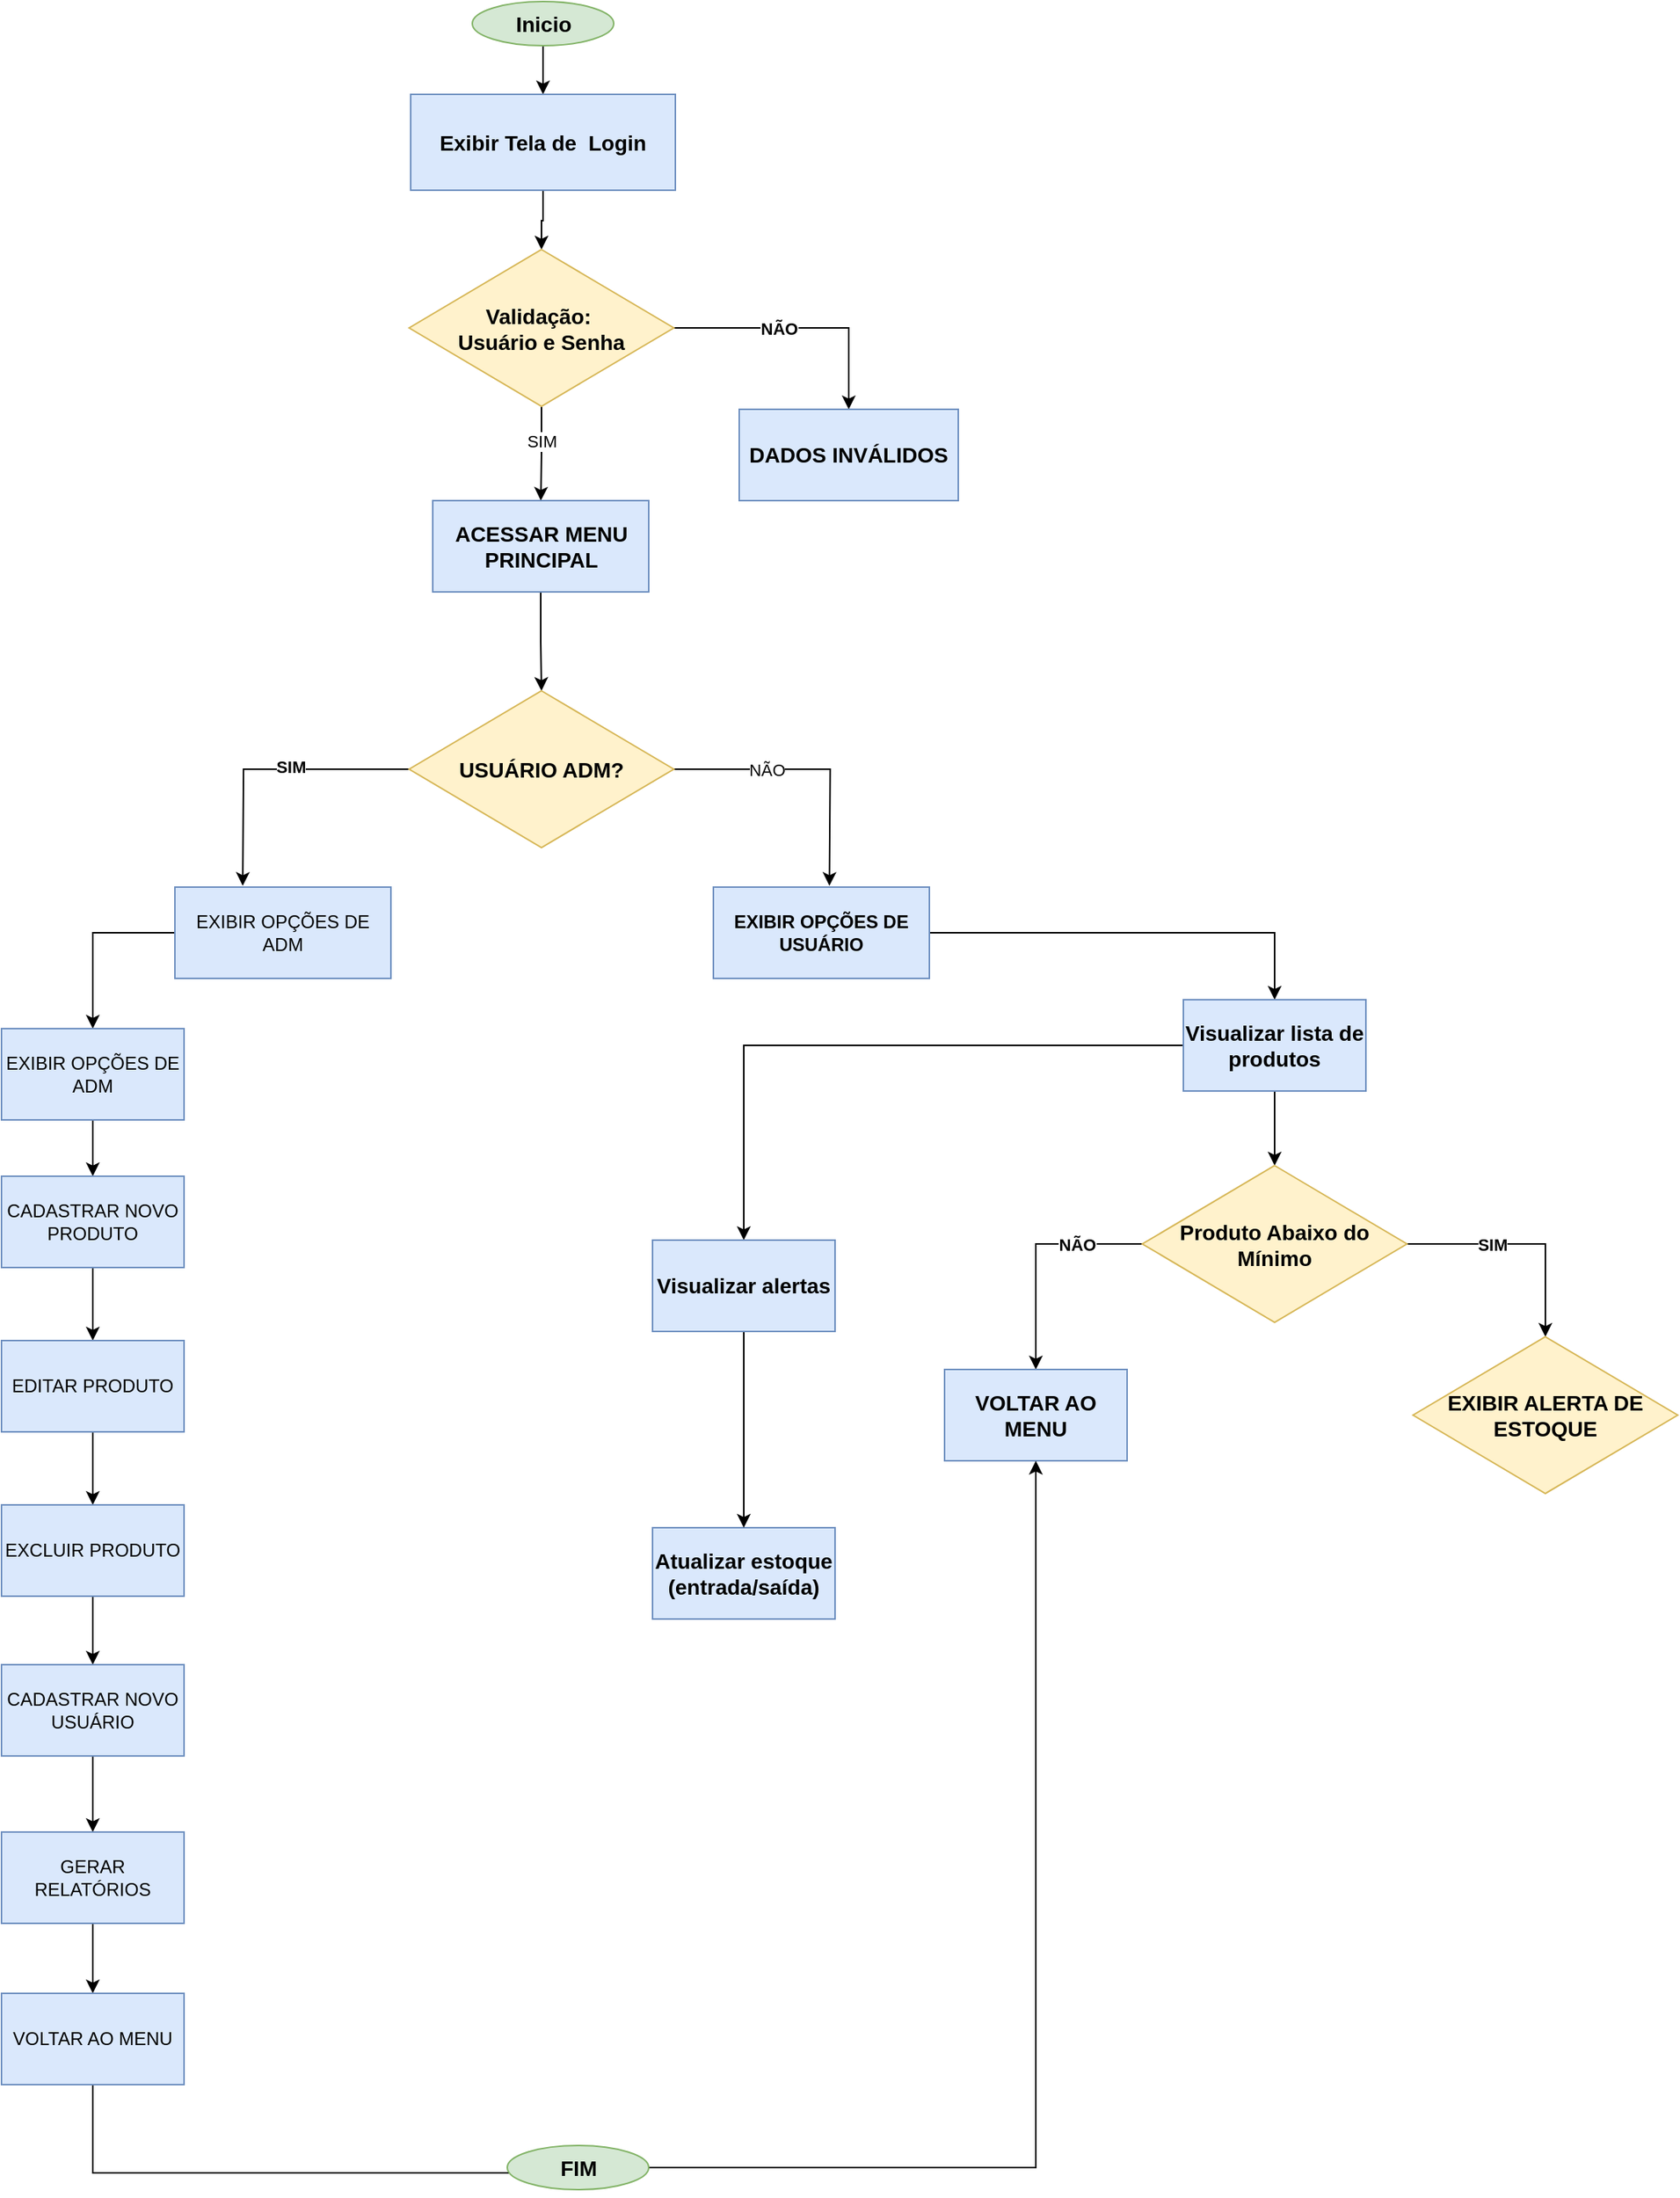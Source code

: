 <mxfile version="26.0.14">
  <diagram name="Página-1" id="PZwqItCNBCs2-q-d-Wxz">
    <mxGraphModel dx="2885" dy="7040" grid="0" gridSize="10" guides="1" tooltips="1" connect="1" arrows="1" fold="1" page="0" pageScale="1" pageWidth="827" pageHeight="1169" math="0" shadow="0">
      <root>
        <mxCell id="0" />
        <mxCell id="1" parent="0" />
        <mxCell id="IYxAAm35-wd3YM_bAZ6O-12" style="edgeStyle=orthogonalEdgeStyle;rounded=0;orthogonalLoop=1;jettySize=auto;html=1;entryX=0.5;entryY=0;entryDx=0;entryDy=0;" edge="1" parent="1" source="IYxAAm35-wd3YM_bAZ6O-1" target="IYxAAm35-wd3YM_bAZ6O-2">
          <mxGeometry relative="1" as="geometry" />
        </mxCell>
        <mxCell id="IYxAAm35-wd3YM_bAZ6O-1" value="&lt;font&gt;Inicio&lt;/font&gt;" style="ellipse;whiteSpace=wrap;html=1;fillColor=#d5e8d4;strokeColor=#82b366;fontStyle=1;fontSize=14;" vertex="1" parent="1">
          <mxGeometry x="-1058.5" y="-4958" width="93" height="29" as="geometry" />
        </mxCell>
        <mxCell id="IYxAAm35-wd3YM_bAZ6O-11" style="edgeStyle=orthogonalEdgeStyle;rounded=0;orthogonalLoop=1;jettySize=auto;html=1;" edge="1" parent="1" source="IYxAAm35-wd3YM_bAZ6O-2" target="IYxAAm35-wd3YM_bAZ6O-3">
          <mxGeometry relative="1" as="geometry" />
        </mxCell>
        <mxCell id="IYxAAm35-wd3YM_bAZ6O-2" value="Exibir Tela de&amp;nbsp; Login" style="rounded=0;whiteSpace=wrap;html=1;fillColor=#dae8fc;strokeColor=#6c8ebf;fontStyle=1;fontSize=14;" vertex="1" parent="1">
          <mxGeometry x="-1099" y="-4897" width="174" height="63" as="geometry" />
        </mxCell>
        <mxCell id="IYxAAm35-wd3YM_bAZ6O-10" style="edgeStyle=orthogonalEdgeStyle;rounded=0;orthogonalLoop=1;jettySize=auto;html=1;" edge="1" parent="1" source="IYxAAm35-wd3YM_bAZ6O-3" target="IYxAAm35-wd3YM_bAZ6O-5">
          <mxGeometry relative="1" as="geometry" />
        </mxCell>
        <mxCell id="IYxAAm35-wd3YM_bAZ6O-13" value="&lt;b&gt;NÃO&lt;/b&gt;" style="edgeLabel;html=1;align=center;verticalAlign=middle;resizable=0;points=[];" vertex="1" connectable="0" parent="IYxAAm35-wd3YM_bAZ6O-10">
          <mxGeometry x="-0.185" y="-2" relative="1" as="geometry">
            <mxPoint y="-2" as="offset" />
          </mxGeometry>
        </mxCell>
        <mxCell id="IYxAAm35-wd3YM_bAZ6O-14" value="" style="edgeStyle=orthogonalEdgeStyle;rounded=0;orthogonalLoop=1;jettySize=auto;html=1;" edge="1" parent="1" source="IYxAAm35-wd3YM_bAZ6O-3">
          <mxGeometry relative="1" as="geometry">
            <mxPoint x="-1013.429" y="-4630" as="targetPoint" />
          </mxGeometry>
        </mxCell>
        <mxCell id="IYxAAm35-wd3YM_bAZ6O-15" value="SIM" style="edgeLabel;html=1;align=center;verticalAlign=middle;resizable=0;points=[];" vertex="1" connectable="0" parent="IYxAAm35-wd3YM_bAZ6O-14">
          <mxGeometry x="-0.393" y="-2" relative="1" as="geometry">
            <mxPoint x="2" y="4" as="offset" />
          </mxGeometry>
        </mxCell>
        <mxCell id="IYxAAm35-wd3YM_bAZ6O-3" value="&lt;div&gt;&lt;font style=&quot;font-size: 14px;&quot;&gt;&lt;b&gt;Validação:&amp;nbsp;&lt;/b&gt;&lt;/font&gt;&lt;/div&gt;&lt;div&gt;&lt;font style=&quot;font-size: 14px;&quot;&gt;&lt;b&gt;Usuário e Senha&lt;/b&gt;&lt;/font&gt;&lt;/div&gt;" style="rhombus;whiteSpace=wrap;html=1;fillColor=#fff2cc;strokeColor=#d6b656;" vertex="1" parent="1">
          <mxGeometry x="-1100" y="-4795" width="174" height="103" as="geometry" />
        </mxCell>
        <mxCell id="IYxAAm35-wd3YM_bAZ6O-5" value="&lt;font style=&quot;font-size: 14px;&quot;&gt;&lt;b&gt;DADOS INVÁLIDOS&lt;/b&gt;&lt;/font&gt;" style="rounded=0;whiteSpace=wrap;html=1;fillColor=#dae8fc;strokeColor=#6c8ebf;" vertex="1" parent="1">
          <mxGeometry x="-883" y="-4690" width="144" height="60" as="geometry" />
        </mxCell>
        <mxCell id="IYxAAm35-wd3YM_bAZ6O-19" value="" style="edgeStyle=orthogonalEdgeStyle;rounded=0;orthogonalLoop=1;jettySize=auto;html=1;" edge="1" parent="1" source="IYxAAm35-wd3YM_bAZ6O-16" target="IYxAAm35-wd3YM_bAZ6O-18">
          <mxGeometry relative="1" as="geometry" />
        </mxCell>
        <mxCell id="IYxAAm35-wd3YM_bAZ6O-16" value="&lt;div&gt;&lt;font style=&quot;font-size: 14px;&quot;&gt;&lt;b&gt;ACESSAR MENU&lt;/b&gt;&lt;/font&gt;&lt;/div&gt;&lt;div&gt;&lt;font style=&quot;font-size: 14px;&quot;&gt;&lt;b&gt;PRINCIPAL&lt;/b&gt;&lt;/font&gt;&lt;/div&gt;" style="rounded=0;whiteSpace=wrap;html=1;fillColor=#dae8fc;strokeColor=#6c8ebf;" vertex="1" parent="1">
          <mxGeometry x="-1084.5" y="-4630" width="142" height="60" as="geometry" />
        </mxCell>
        <mxCell id="IYxAAm35-wd3YM_bAZ6O-22" style="edgeStyle=orthogonalEdgeStyle;rounded=0;orthogonalLoop=1;jettySize=auto;html=1;" edge="1" parent="1" source="IYxAAm35-wd3YM_bAZ6O-18">
          <mxGeometry relative="1" as="geometry">
            <mxPoint x="-823.714" y="-4376.857" as="targetPoint" />
          </mxGeometry>
        </mxCell>
        <mxCell id="IYxAAm35-wd3YM_bAZ6O-25" value="NÃO" style="edgeLabel;html=1;align=center;verticalAlign=middle;resizable=0;points=[];" vertex="1" connectable="0" parent="IYxAAm35-wd3YM_bAZ6O-22">
          <mxGeometry x="-0.321" y="-2" relative="1" as="geometry">
            <mxPoint y="-2" as="offset" />
          </mxGeometry>
        </mxCell>
        <mxCell id="IYxAAm35-wd3YM_bAZ6O-23" style="edgeStyle=orthogonalEdgeStyle;rounded=0;orthogonalLoop=1;jettySize=auto;html=1;" edge="1" parent="1" source="IYxAAm35-wd3YM_bAZ6O-18">
          <mxGeometry relative="1" as="geometry">
            <mxPoint x="-1209.429" y="-4376.857" as="targetPoint" />
          </mxGeometry>
        </mxCell>
        <mxCell id="IYxAAm35-wd3YM_bAZ6O-24" value="&lt;b&gt;SIM&lt;/b&gt;" style="edgeLabel;html=1;align=center;verticalAlign=middle;resizable=0;points=[];" vertex="1" connectable="0" parent="IYxAAm35-wd3YM_bAZ6O-23">
          <mxGeometry x="-0.158" y="-2" relative="1" as="geometry">
            <mxPoint as="offset" />
          </mxGeometry>
        </mxCell>
        <mxCell id="IYxAAm35-wd3YM_bAZ6O-18" value="&lt;b&gt;&lt;font style=&quot;font-size: 14px;&quot;&gt;USUÁRIO ADM?&lt;/font&gt;&lt;/b&gt;" style="rhombus;whiteSpace=wrap;html=1;fillColor=#fff2cc;strokeColor=#d6b656;" vertex="1" parent="1">
          <mxGeometry x="-1100" y="-4505" width="174" height="103" as="geometry" />
        </mxCell>
        <mxCell id="IYxAAm35-wd3YM_bAZ6O-46" style="edgeStyle=orthogonalEdgeStyle;rounded=0;orthogonalLoop=1;jettySize=auto;html=1;entryX=0.5;entryY=0;entryDx=0;entryDy=0;" edge="1" parent="1" source="IYxAAm35-wd3YM_bAZ6O-20" target="IYxAAm35-wd3YM_bAZ6O-26">
          <mxGeometry relative="1" as="geometry">
            <mxPoint x="-1318.471" y="-4288.471" as="targetPoint" />
            <Array as="points">
              <mxPoint x="-1308" y="-4346" />
            </Array>
          </mxGeometry>
        </mxCell>
        <mxCell id="IYxAAm35-wd3YM_bAZ6O-20" value="&lt;div&gt;EXIBIR OPÇÕES DE&lt;/div&gt;&lt;div&gt;ADM&lt;/div&gt;" style="rounded=0;whiteSpace=wrap;html=1;fillColor=#dae8fc;strokeColor=#6c8ebf;" vertex="1" parent="1">
          <mxGeometry x="-1254" y="-4376" width="142" height="60" as="geometry" />
        </mxCell>
        <mxCell id="IYxAAm35-wd3YM_bAZ6O-60" style="edgeStyle=orthogonalEdgeStyle;rounded=0;orthogonalLoop=1;jettySize=auto;html=1;entryX=0.5;entryY=0;entryDx=0;entryDy=0;" edge="1" parent="1" source="IYxAAm35-wd3YM_bAZ6O-21" target="IYxAAm35-wd3YM_bAZ6O-48">
          <mxGeometry relative="1" as="geometry" />
        </mxCell>
        <mxCell id="IYxAAm35-wd3YM_bAZ6O-21" value="&lt;div&gt;&lt;b&gt;EXIBIR OPÇÕES DE&lt;/b&gt;&lt;/div&gt;&lt;div&gt;&lt;b&gt;USUÁRIO&lt;/b&gt;&lt;/div&gt;" style="rounded=0;whiteSpace=wrap;html=1;fillColor=#dae8fc;strokeColor=#6c8ebf;" vertex="1" parent="1">
          <mxGeometry x="-900" y="-4376" width="142" height="60" as="geometry" />
        </mxCell>
        <mxCell id="IYxAAm35-wd3YM_bAZ6O-34" value="" style="edgeStyle=orthogonalEdgeStyle;rounded=0;orthogonalLoop=1;jettySize=auto;html=1;" edge="1" parent="1" source="IYxAAm35-wd3YM_bAZ6O-26" target="IYxAAm35-wd3YM_bAZ6O-27">
          <mxGeometry relative="1" as="geometry" />
        </mxCell>
        <mxCell id="IYxAAm35-wd3YM_bAZ6O-26" value="EXIBIR OPÇÕES DE ADM" style="rounded=0;whiteSpace=wrap;html=1;fillColor=#dae8fc;strokeColor=#6c8ebf;" vertex="1" parent="1">
          <mxGeometry x="-1368" y="-4283" width="120" height="60" as="geometry" />
        </mxCell>
        <mxCell id="IYxAAm35-wd3YM_bAZ6O-35" value="" style="edgeStyle=orthogonalEdgeStyle;rounded=0;orthogonalLoop=1;jettySize=auto;html=1;" edge="1" parent="1" source="IYxAAm35-wd3YM_bAZ6O-27" target="IYxAAm35-wd3YM_bAZ6O-28">
          <mxGeometry relative="1" as="geometry" />
        </mxCell>
        <mxCell id="IYxAAm35-wd3YM_bAZ6O-27" value="CADASTRAR NOVO PRODUTO" style="rounded=0;whiteSpace=wrap;html=1;fillColor=#dae8fc;strokeColor=#6c8ebf;" vertex="1" parent="1">
          <mxGeometry x="-1368" y="-4186" width="120" height="60" as="geometry" />
        </mxCell>
        <mxCell id="IYxAAm35-wd3YM_bAZ6O-36" value="" style="edgeStyle=orthogonalEdgeStyle;rounded=0;orthogonalLoop=1;jettySize=auto;html=1;" edge="1" parent="1" source="IYxAAm35-wd3YM_bAZ6O-28" target="IYxAAm35-wd3YM_bAZ6O-29">
          <mxGeometry relative="1" as="geometry" />
        </mxCell>
        <mxCell id="IYxAAm35-wd3YM_bAZ6O-28" value="EDITAR PRODUTO" style="rounded=0;whiteSpace=wrap;html=1;fillColor=#dae8fc;strokeColor=#6c8ebf;" vertex="1" parent="1">
          <mxGeometry x="-1368" y="-4078" width="120" height="60" as="geometry" />
        </mxCell>
        <mxCell id="IYxAAm35-wd3YM_bAZ6O-37" value="" style="edgeStyle=orthogonalEdgeStyle;rounded=0;orthogonalLoop=1;jettySize=auto;html=1;" edge="1" parent="1" source="IYxAAm35-wd3YM_bAZ6O-29" target="IYxAAm35-wd3YM_bAZ6O-30">
          <mxGeometry relative="1" as="geometry" />
        </mxCell>
        <mxCell id="IYxAAm35-wd3YM_bAZ6O-29" value="EXCLUIR PRODUTO" style="rounded=0;whiteSpace=wrap;html=1;fillColor=#dae8fc;strokeColor=#6c8ebf;" vertex="1" parent="1">
          <mxGeometry x="-1368" y="-3970" width="120" height="60" as="geometry" />
        </mxCell>
        <mxCell id="IYxAAm35-wd3YM_bAZ6O-38" value="" style="edgeStyle=orthogonalEdgeStyle;rounded=0;orthogonalLoop=1;jettySize=auto;html=1;" edge="1" parent="1" source="IYxAAm35-wd3YM_bAZ6O-30" target="IYxAAm35-wd3YM_bAZ6O-31">
          <mxGeometry relative="1" as="geometry" />
        </mxCell>
        <mxCell id="IYxAAm35-wd3YM_bAZ6O-30" value="CADASTRAR NOVO USUÁRIO" style="rounded=0;whiteSpace=wrap;html=1;fillColor=#dae8fc;strokeColor=#6c8ebf;" vertex="1" parent="1">
          <mxGeometry x="-1368" y="-3865" width="120" height="60" as="geometry" />
        </mxCell>
        <mxCell id="IYxAAm35-wd3YM_bAZ6O-39" value="" style="edgeStyle=orthogonalEdgeStyle;rounded=0;orthogonalLoop=1;jettySize=auto;html=1;" edge="1" parent="1" source="IYxAAm35-wd3YM_bAZ6O-31" target="IYxAAm35-wd3YM_bAZ6O-32">
          <mxGeometry relative="1" as="geometry" />
        </mxCell>
        <mxCell id="IYxAAm35-wd3YM_bAZ6O-31" value="GERAR RELATÓRIOS" style="rounded=0;whiteSpace=wrap;html=1;fillColor=#dae8fc;strokeColor=#6c8ebf;" vertex="1" parent="1">
          <mxGeometry x="-1368" y="-3755" width="120" height="60" as="geometry" />
        </mxCell>
        <mxCell id="IYxAAm35-wd3YM_bAZ6O-81" style="edgeStyle=orthogonalEdgeStyle;rounded=0;orthogonalLoop=1;jettySize=auto;html=1;entryX=0;entryY=1;entryDx=0;entryDy=0;" edge="1" parent="1" source="IYxAAm35-wd3YM_bAZ6O-32" target="IYxAAm35-wd3YM_bAZ6O-79">
          <mxGeometry relative="1" as="geometry">
            <Array as="points">
              <mxPoint x="-1308" y="-3531" />
              <mxPoint x="-1022" y="-3531" />
            </Array>
          </mxGeometry>
        </mxCell>
        <mxCell id="IYxAAm35-wd3YM_bAZ6O-32" value="VOLTAR AO MENU" style="rounded=0;whiteSpace=wrap;html=1;fillColor=#dae8fc;strokeColor=#6c8ebf;" vertex="1" parent="1">
          <mxGeometry x="-1368" y="-3649" width="120" height="60" as="geometry" />
        </mxCell>
        <mxCell id="IYxAAm35-wd3YM_bAZ6O-62" style="edgeStyle=orthogonalEdgeStyle;rounded=0;orthogonalLoop=1;jettySize=auto;html=1;" edge="1" parent="1" source="IYxAAm35-wd3YM_bAZ6O-48" target="IYxAAm35-wd3YM_bAZ6O-61">
          <mxGeometry relative="1" as="geometry" />
        </mxCell>
        <mxCell id="IYxAAm35-wd3YM_bAZ6O-72" value="" style="edgeStyle=orthogonalEdgeStyle;rounded=0;orthogonalLoop=1;jettySize=auto;html=1;" edge="1" parent="1" source="IYxAAm35-wd3YM_bAZ6O-48" target="IYxAAm35-wd3YM_bAZ6O-52">
          <mxGeometry relative="1" as="geometry" />
        </mxCell>
        <mxCell id="IYxAAm35-wd3YM_bAZ6O-48" value="&lt;b&gt;&lt;font style=&quot;font-size: 14px;&quot;&gt;Visualizar lista de produtos&lt;/font&gt;&lt;/b&gt;" style="rounded=0;whiteSpace=wrap;html=1;fillColor=#dae8fc;strokeColor=#6c8ebf;" vertex="1" parent="1">
          <mxGeometry x="-591" y="-4302" width="120" height="60" as="geometry" />
        </mxCell>
        <mxCell id="IYxAAm35-wd3YM_bAZ6O-50" value="&lt;b&gt;&lt;font style=&quot;font-size: 14px;&quot;&gt;Atualizar estoque (entrada/saída)&lt;/font&gt;&lt;/b&gt;" style="rounded=0;whiteSpace=wrap;html=1;fillColor=#dae8fc;strokeColor=#6c8ebf;" vertex="1" parent="1">
          <mxGeometry x="-940" y="-3955" width="120" height="60" as="geometry" />
        </mxCell>
        <mxCell id="IYxAAm35-wd3YM_bAZ6O-73" value="" style="edgeStyle=orthogonalEdgeStyle;rounded=0;orthogonalLoop=1;jettySize=auto;html=1;" edge="1" parent="1" source="IYxAAm35-wd3YM_bAZ6O-52" target="IYxAAm35-wd3YM_bAZ6O-50">
          <mxGeometry relative="1" as="geometry" />
        </mxCell>
        <mxCell id="IYxAAm35-wd3YM_bAZ6O-52" value="&lt;b&gt;&lt;font style=&quot;font-size: 14px;&quot;&gt;Visualizar alertas&lt;/font&gt;&lt;/b&gt;" style="rounded=0;whiteSpace=wrap;html=1;fillColor=#dae8fc;strokeColor=#6c8ebf;" vertex="1" parent="1">
          <mxGeometry x="-940" y="-4144" width="120" height="60" as="geometry" />
        </mxCell>
        <mxCell id="IYxAAm35-wd3YM_bAZ6O-67" value="" style="edgeStyle=orthogonalEdgeStyle;rounded=0;orthogonalLoop=1;jettySize=auto;html=1;" edge="1" parent="1" source="IYxAAm35-wd3YM_bAZ6O-61" target="IYxAAm35-wd3YM_bAZ6O-66">
          <mxGeometry relative="1" as="geometry" />
        </mxCell>
        <mxCell id="IYxAAm35-wd3YM_bAZ6O-69" value="&lt;b&gt;NÃO&lt;/b&gt;" style="edgeLabel;html=1;align=center;verticalAlign=middle;resizable=0;points=[];" vertex="1" connectable="0" parent="IYxAAm35-wd3YM_bAZ6O-67">
          <mxGeometry x="-0.105" y="-1" relative="1" as="geometry">
            <mxPoint x="25" y="1" as="offset" />
          </mxGeometry>
        </mxCell>
        <mxCell id="IYxAAm35-wd3YM_bAZ6O-77" style="edgeStyle=orthogonalEdgeStyle;rounded=0;orthogonalLoop=1;jettySize=auto;html=1;entryX=0.5;entryY=0;entryDx=0;entryDy=0;" edge="1" parent="1" source="IYxAAm35-wd3YM_bAZ6O-61" target="IYxAAm35-wd3YM_bAZ6O-63">
          <mxGeometry relative="1" as="geometry" />
        </mxCell>
        <mxCell id="IYxAAm35-wd3YM_bAZ6O-78" value="&lt;b&gt;SIM&lt;/b&gt;" style="edgeLabel;html=1;align=center;verticalAlign=middle;resizable=0;points=[];" vertex="1" connectable="0" parent="IYxAAm35-wd3YM_bAZ6O-77">
          <mxGeometry x="-0.447" y="-1" relative="1" as="geometry">
            <mxPoint x="14" y="-1" as="offset" />
          </mxGeometry>
        </mxCell>
        <mxCell id="IYxAAm35-wd3YM_bAZ6O-61" value="&lt;b&gt;&lt;font style=&quot;font-size: 14px;&quot;&gt;Produto Abaixo do Mínimo&lt;/font&gt;&lt;/b&gt;" style="rhombus;whiteSpace=wrap;html=1;fillColor=#fff2cc;strokeColor=#d6b656;" vertex="1" parent="1">
          <mxGeometry x="-618" y="-4193" width="174" height="103" as="geometry" />
        </mxCell>
        <mxCell id="IYxAAm35-wd3YM_bAZ6O-63" value="&lt;font style=&quot;font-size: 14px;&quot;&gt;&lt;b&gt;EXIBIR ALERTA DE ESTOQUE&lt;/b&gt;&lt;/font&gt;" style="rhombus;whiteSpace=wrap;html=1;fillColor=#fff2cc;strokeColor=#d6b656;" vertex="1" parent="1">
          <mxGeometry x="-440" y="-4080.5" width="174" height="103" as="geometry" />
        </mxCell>
        <mxCell id="IYxAAm35-wd3YM_bAZ6O-66" value="&lt;b&gt;&lt;font style=&quot;font-size: 14px;&quot;&gt;VOLTAR AO MENU&lt;/font&gt;&lt;/b&gt;" style="rounded=0;whiteSpace=wrap;html=1;fillColor=#dae8fc;strokeColor=#6c8ebf;" vertex="1" parent="1">
          <mxGeometry x="-748" y="-4059" width="120" height="60" as="geometry" />
        </mxCell>
        <mxCell id="IYxAAm35-wd3YM_bAZ6O-80" style="edgeStyle=orthogonalEdgeStyle;rounded=0;orthogonalLoop=1;jettySize=auto;html=1;entryX=0.5;entryY=1;entryDx=0;entryDy=0;" edge="1" parent="1" source="IYxAAm35-wd3YM_bAZ6O-79" target="IYxAAm35-wd3YM_bAZ6O-66">
          <mxGeometry relative="1" as="geometry" />
        </mxCell>
        <mxCell id="IYxAAm35-wd3YM_bAZ6O-79" value="&lt;b&gt;FIM&lt;/b&gt;" style="ellipse;whiteSpace=wrap;html=1;fillColor=#d5e8d4;strokeColor=#82b366;fontStyle=1;fontSize=14;" vertex="1" parent="1">
          <mxGeometry x="-1035.5" y="-3549" width="93" height="29" as="geometry" />
        </mxCell>
      </root>
    </mxGraphModel>
  </diagram>
</mxfile>
